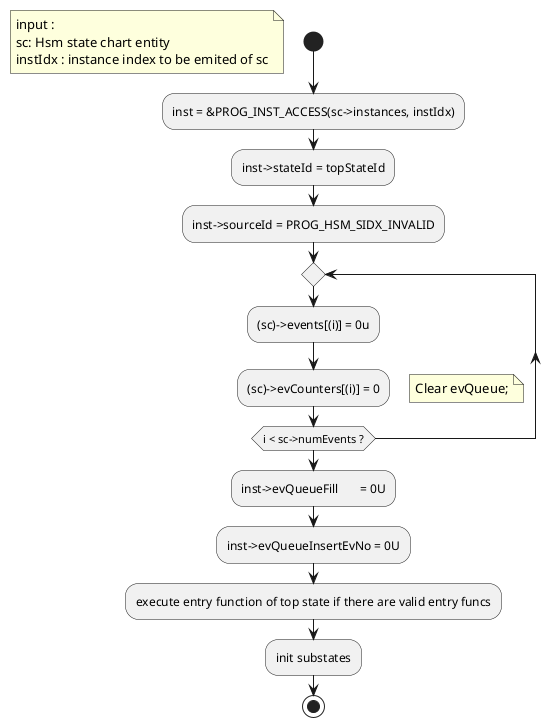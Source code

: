 'HsmInit


@startuml
start
floating note left : input :\nsc: Hsm state chart entity \ninstIdx : instance index to be emited of sc  
:inst = &PROG_INST_ACCESS(sc->instances, instIdx);
' note right : Got instance to be initiated of sc via insIdx;
:inst->stateId = topStateId;
:inst->sourceId = PROG_HSM_SIDX_INVALID;


repeat
:(sc)->events[(i)] = 0u;
:(sc)->evCounters[(i)] = 0;
repeat while (i < sc->numEvents ?)
floating note right : Clear evQueue;
:inst->evQueueFill       = 0U;
:inst->evQueueInsertEvNo = 0U;
:execute entry function of top state if there are valid entry funcs;
:init substates;
stop 
@enduml